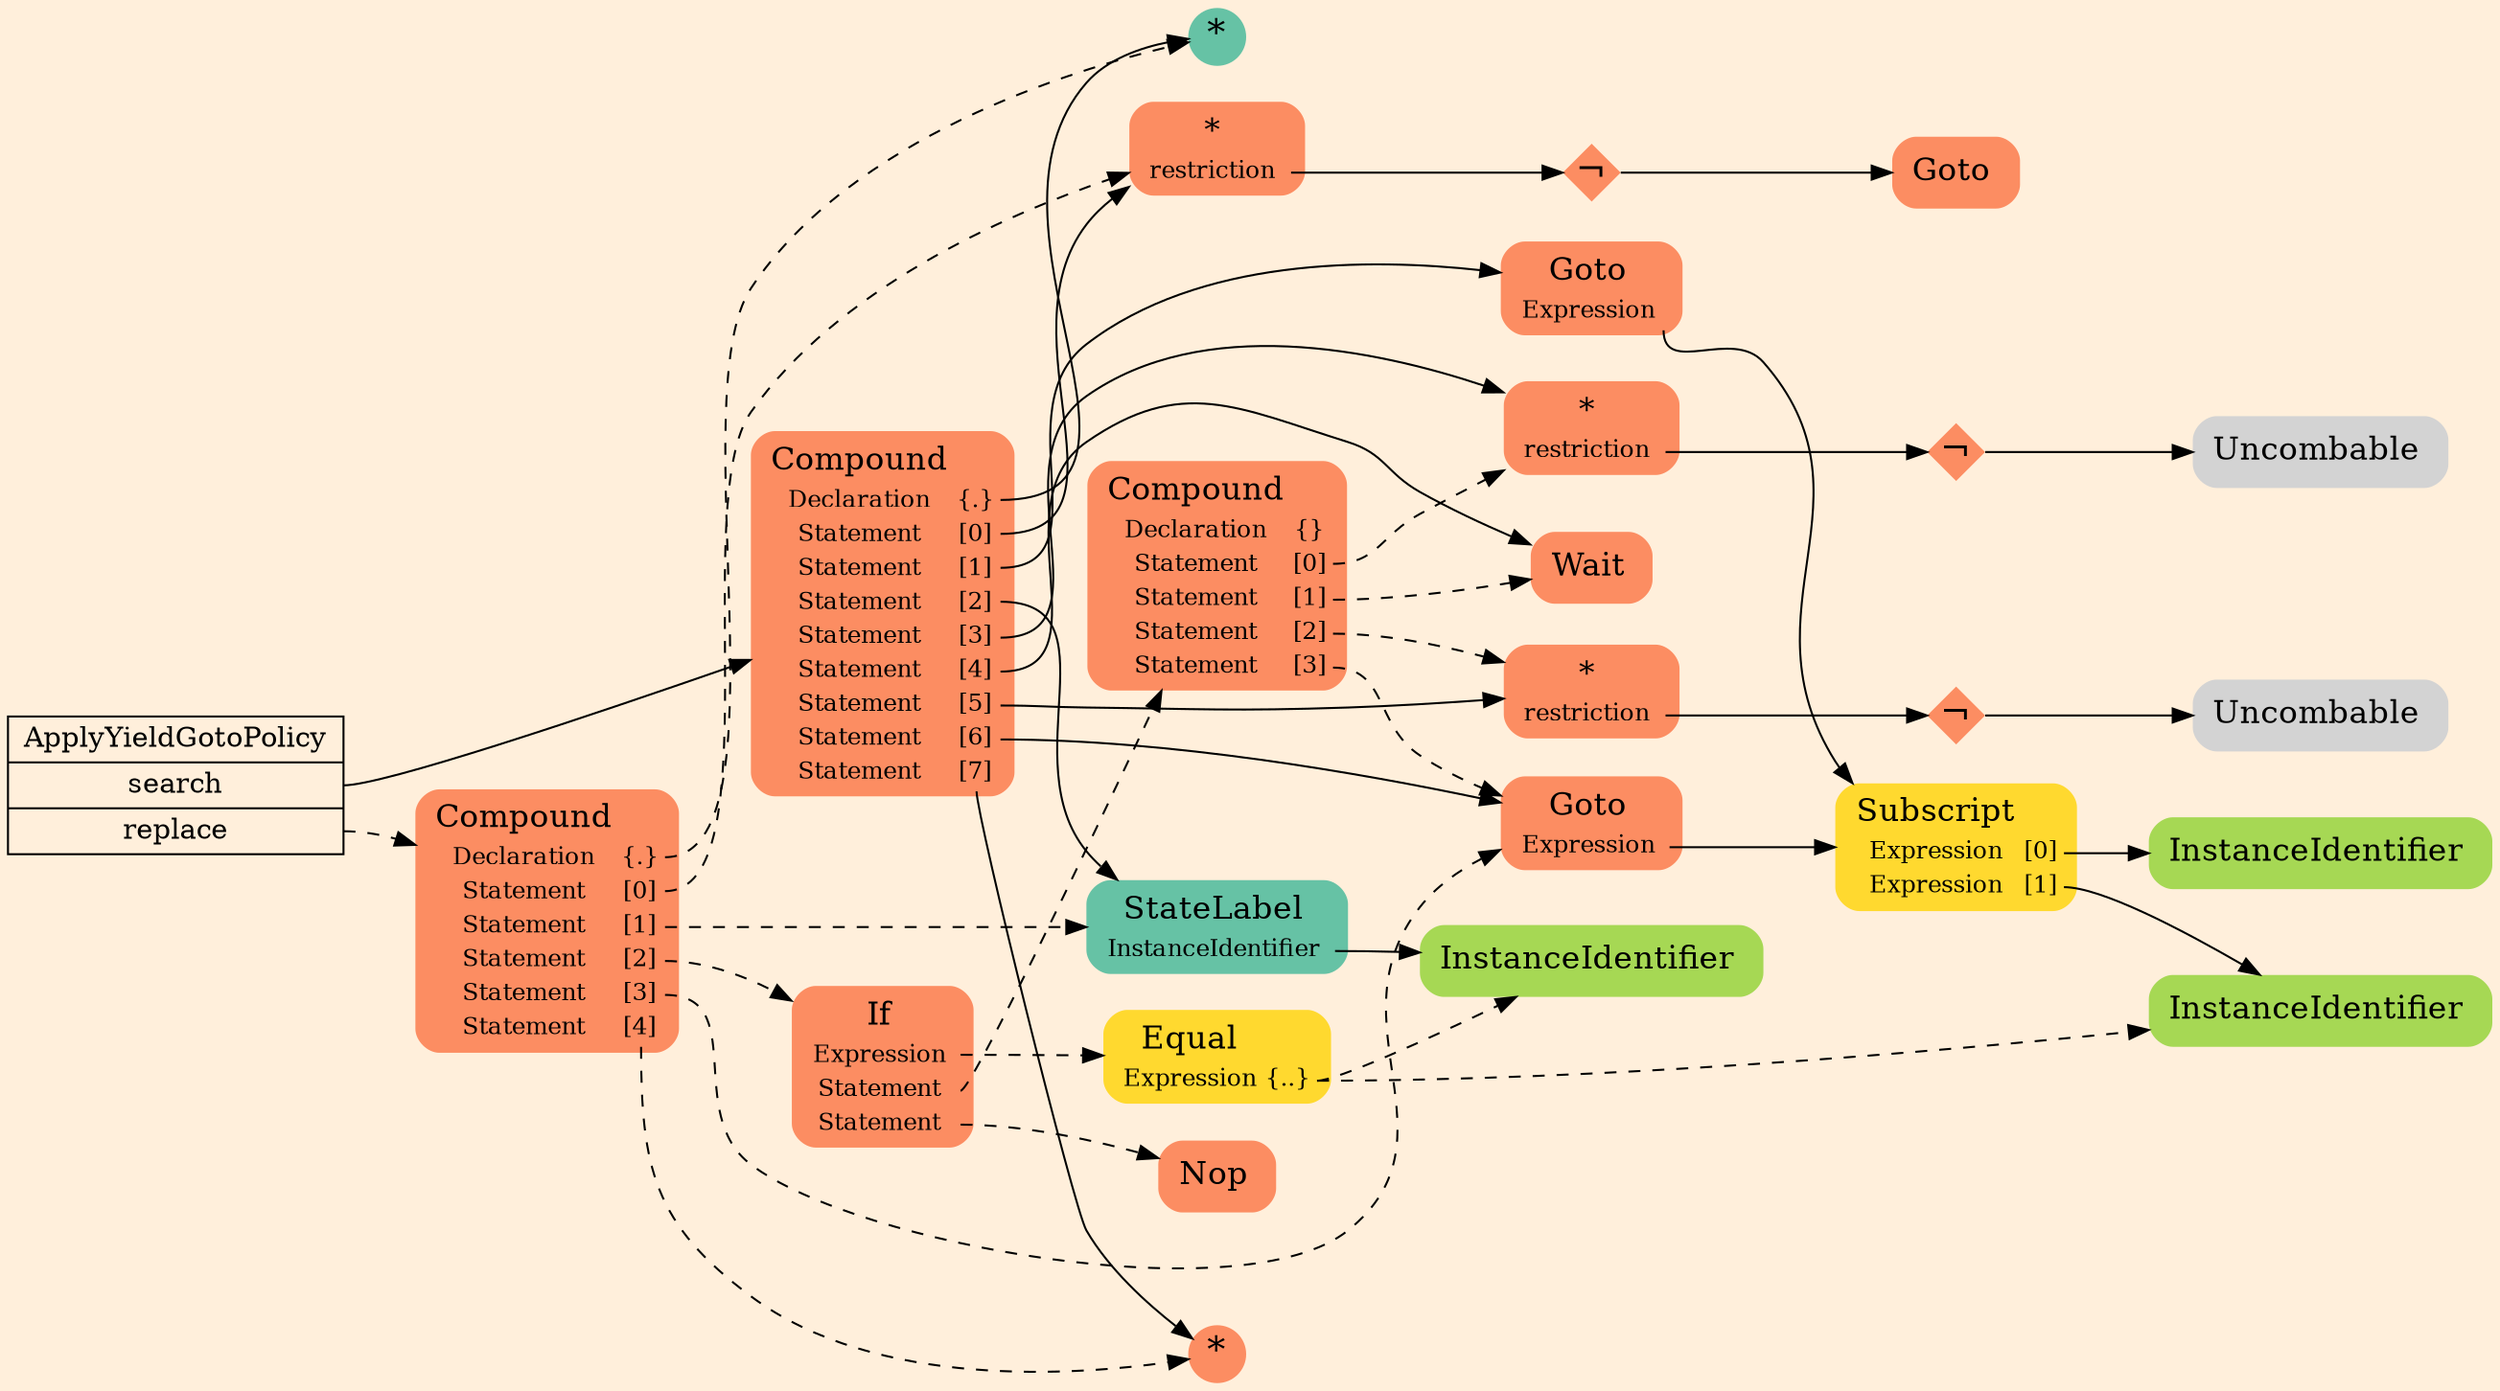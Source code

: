 digraph Inferno {
graph [
    rankdir = "LR"
    bgcolor = antiquewhite1
    color = black
    fontcolor = black
];
node [
];
// -------------------- transformation figure --------------------
"CR#P71-0" [
    shape = "record"
    fillcolor = antiquewhite1
    label = "<fixed> ApplyYieldGotoPolicy | <port0> search | <port1> replace"
    style = "filled"
    fontsize = "14"
    color = black
    fontcolor = black
];

"#B-2-1262" [
    shape = "plaintext"
    fillcolor = "/set28/2"
    label = <<TABLE BORDER="0" CELLBORDER="0" CELLSPACING="0">
     <TR><TD><FONT POINT-SIZE="16.0">Compound</FONT></TD><TD></TD></TR>
     <TR><TD>Declaration</TD><TD PORT="port0">{.}</TD></TR>
     <TR><TD>Statement</TD><TD PORT="port1">[0]</TD></TR>
     <TR><TD>Statement</TD><TD PORT="port2">[1]</TD></TR>
     <TR><TD>Statement</TD><TD PORT="port3">[2]</TD></TR>
     <TR><TD>Statement</TD><TD PORT="port4">[3]</TD></TR>
     <TR><TD>Statement</TD><TD PORT="port5">[4]</TD></TR>
     <TR><TD>Statement</TD><TD PORT="port6">[5]</TD></TR>
     <TR><TD>Statement</TD><TD PORT="port7">[6]</TD></TR>
     <TR><TD>Statement</TD><TD PORT="port8">[7]</TD></TR>
    </TABLE>>
    style = "rounded,filled"
    fontsize = "12"
];

"#B-2-1265" [
    shape = "circle"
    fillcolor = "/set28/1"
    label = <*>
    style = "filled"
    fontsize = "18"
    penwidth = 0.0
    fixedsize = true
    width = 0.4
    height = 0.4
];

"#B-2-1266" [
    shape = "plaintext"
    fillcolor = "/set28/2"
    label = <<TABLE BORDER="0" CELLBORDER="0" CELLSPACING="0">
     <TR><TD><FONT POINT-SIZE="16.0">*</FONT></TD><TD></TD></TR>
     <TR><TD>restriction</TD><TD PORT="port0"></TD></TR>
    </TABLE>>
    style = "rounded,filled"
    fontsize = "12"
];

"#B-2-1278" [
    shape = "diamond"
    fillcolor = "/set28/2"
    label = <¬>
    style = "filled"
    fontsize = "18"
    penwidth = 0.0
    fixedsize = true
    width = 0.4
    height = 0.4
];

"#B-2-1272" [
    shape = "plaintext"
    fillcolor = "/set28/2"
    label = <<TABLE BORDER="0" CELLBORDER="0" CELLSPACING="0">
     <TR><TD><FONT POINT-SIZE="16.0">Goto</FONT></TD><TD></TD></TR>
    </TABLE>>
    style = "rounded,filled"
    fontsize = "12"
];

"#B-2-1270" [
    shape = "plaintext"
    fillcolor = "/set28/2"
    label = <<TABLE BORDER="0" CELLBORDER="0" CELLSPACING="0">
     <TR><TD><FONT POINT-SIZE="16.0">Goto</FONT></TD><TD></TD></TR>
     <TR><TD>Expression</TD><TD PORT="port0"></TD></TR>
    </TABLE>>
    style = "rounded,filled"
    fontsize = "12"
];

"#B-2-1273" [
    shape = "plaintext"
    fillcolor = "/set28/6"
    label = <<TABLE BORDER="0" CELLBORDER="0" CELLSPACING="0">
     <TR><TD><FONT POINT-SIZE="16.0">Subscript</FONT></TD><TD></TD></TR>
     <TR><TD>Expression</TD><TD PORT="port0">[0]</TD></TR>
     <TR><TD>Expression</TD><TD PORT="port1">[1]</TD></TR>
    </TABLE>>
    style = "rounded,filled"
    fontsize = "12"
];

"#B-2-1274" [
    shape = "plaintext"
    fillcolor = "/set28/5"
    label = <<TABLE BORDER="0" CELLBORDER="0" CELLSPACING="0">
     <TR><TD><FONT POINT-SIZE="16.0">InstanceIdentifier</FONT></TD><TD></TD></TR>
    </TABLE>>
    style = "rounded,filled"
    fontsize = "12"
];

"#B-2-1275" [
    shape = "plaintext"
    fillcolor = "/set28/5"
    label = <<TABLE BORDER="0" CELLBORDER="0" CELLSPACING="0">
     <TR><TD><FONT POINT-SIZE="16.0">InstanceIdentifier</FONT></TD><TD></TD></TR>
    </TABLE>>
    style = "rounded,filled"
    fontsize = "12"
];

"#B-2-1277" [
    shape = "plaintext"
    fillcolor = "/set28/1"
    label = <<TABLE BORDER="0" CELLBORDER="0" CELLSPACING="0">
     <TR><TD><FONT POINT-SIZE="16.0">StateLabel</FONT></TD><TD></TD></TR>
     <TR><TD>InstanceIdentifier</TD><TD PORT="port0"></TD></TR>
    </TABLE>>
    style = "rounded,filled"
    fontsize = "12"
];

"#B-2-1276" [
    shape = "plaintext"
    fillcolor = "/set28/5"
    label = <<TABLE BORDER="0" CELLBORDER="0" CELLSPACING="0">
     <TR><TD><FONT POINT-SIZE="16.0">InstanceIdentifier</FONT></TD><TD></TD></TR>
    </TABLE>>
    style = "rounded,filled"
    fontsize = "12"
];

"#B-2-1267" [
    shape = "plaintext"
    fillcolor = "/set28/2"
    label = <<TABLE BORDER="0" CELLBORDER="0" CELLSPACING="0">
     <TR><TD><FONT POINT-SIZE="16.0">*</FONT></TD><TD></TD></TR>
     <TR><TD>restriction</TD><TD PORT="port0"></TD></TR>
    </TABLE>>
    style = "rounded,filled"
    fontsize = "12"
];

"#B-2-1279" [
    shape = "diamond"
    fillcolor = "/set28/2"
    label = <¬>
    style = "filled"
    fontsize = "18"
    penwidth = 0.0
    fixedsize = true
    width = 0.4
    height = 0.4
];

"#B-2-1284" [
    shape = "plaintext"
    label = <<TABLE BORDER="0" CELLBORDER="0" CELLSPACING="0">
     <TR><TD><FONT POINT-SIZE="16.0">Uncombable</FONT></TD><TD></TD></TR>
    </TABLE>>
    style = "rounded,filled"
    fontsize = "12"
];

"#B-2-1283" [
    shape = "plaintext"
    fillcolor = "/set28/2"
    label = <<TABLE BORDER="0" CELLBORDER="0" CELLSPACING="0">
     <TR><TD><FONT POINT-SIZE="16.0">Wait</FONT></TD><TD></TD></TR>
    </TABLE>>
    style = "rounded,filled"
    fontsize = "12"
];

"#B-2-1268" [
    shape = "plaintext"
    fillcolor = "/set28/2"
    label = <<TABLE BORDER="0" CELLBORDER="0" CELLSPACING="0">
     <TR><TD><FONT POINT-SIZE="16.0">*</FONT></TD><TD></TD></TR>
     <TR><TD>restriction</TD><TD PORT="port0"></TD></TR>
    </TABLE>>
    style = "rounded,filled"
    fontsize = "12"
];

"#B-2-1280" [
    shape = "diamond"
    fillcolor = "/set28/2"
    label = <¬>
    style = "filled"
    fontsize = "18"
    penwidth = 0.0
    fixedsize = true
    width = 0.4
    height = 0.4
];

"#B-2-1285" [
    shape = "plaintext"
    label = <<TABLE BORDER="0" CELLBORDER="0" CELLSPACING="0">
     <TR><TD><FONT POINT-SIZE="16.0">Uncombable</FONT></TD><TD></TD></TR>
    </TABLE>>
    style = "rounded,filled"
    fontsize = "12"
];

"#B-2-1271" [
    shape = "plaintext"
    fillcolor = "/set28/2"
    label = <<TABLE BORDER="0" CELLBORDER="0" CELLSPACING="0">
     <TR><TD><FONT POINT-SIZE="16.0">Goto</FONT></TD><TD></TD></TR>
     <TR><TD>Expression</TD><TD PORT="port0"></TD></TR>
    </TABLE>>
    style = "rounded,filled"
    fontsize = "12"
];

"#B-2-1269" [
    shape = "circle"
    fillcolor = "/set28/2"
    label = <*>
    style = "filled"
    fontsize = "18"
    penwidth = 0.0
    fixedsize = true
    width = 0.4
    height = 0.4
];

"#B-2-1263" [
    shape = "plaintext"
    fillcolor = "/set28/2"
    label = <<TABLE BORDER="0" CELLBORDER="0" CELLSPACING="0">
     <TR><TD><FONT POINT-SIZE="16.0">Compound</FONT></TD><TD></TD></TR>
     <TR><TD>Declaration</TD><TD PORT="port0">{.}</TD></TR>
     <TR><TD>Statement</TD><TD PORT="port1">[0]</TD></TR>
     <TR><TD>Statement</TD><TD PORT="port2">[1]</TD></TR>
     <TR><TD>Statement</TD><TD PORT="port3">[2]</TD></TR>
     <TR><TD>Statement</TD><TD PORT="port4">[3]</TD></TR>
     <TR><TD>Statement</TD><TD PORT="port5">[4]</TD></TR>
    </TABLE>>
    style = "rounded,filled"
    fontsize = "12"
];

"#B-2-1281" [
    shape = "plaintext"
    fillcolor = "/set28/2"
    label = <<TABLE BORDER="0" CELLBORDER="0" CELLSPACING="0">
     <TR><TD><FONT POINT-SIZE="16.0">If</FONT></TD><TD></TD></TR>
     <TR><TD>Expression</TD><TD PORT="port0"></TD></TR>
     <TR><TD>Statement</TD><TD PORT="port1"></TD></TR>
     <TR><TD>Statement</TD><TD PORT="port2"></TD></TR>
    </TABLE>>
    style = "rounded,filled"
    fontsize = "12"
];

"#B-2-1282" [
    shape = "plaintext"
    fillcolor = "/set28/6"
    label = <<TABLE BORDER="0" CELLBORDER="0" CELLSPACING="0">
     <TR><TD><FONT POINT-SIZE="16.0">Equal</FONT></TD><TD></TD></TR>
     <TR><TD>Expression</TD><TD PORT="port0">{..}</TD></TR>
    </TABLE>>
    style = "rounded,filled"
    fontsize = "12"
];

"#B-2-1264" [
    shape = "plaintext"
    fillcolor = "/set28/2"
    label = <<TABLE BORDER="0" CELLBORDER="0" CELLSPACING="0">
     <TR><TD><FONT POINT-SIZE="16.0">Compound</FONT></TD><TD></TD></TR>
     <TR><TD>Declaration</TD><TD PORT="port0">{}</TD></TR>
     <TR><TD>Statement</TD><TD PORT="port1">[0]</TD></TR>
     <TR><TD>Statement</TD><TD PORT="port2">[1]</TD></TR>
     <TR><TD>Statement</TD><TD PORT="port3">[2]</TD></TR>
     <TR><TD>Statement</TD><TD PORT="port4">[3]</TD></TR>
    </TABLE>>
    style = "rounded,filled"
    fontsize = "12"
];

"#B-2-1286" [
    shape = "plaintext"
    fillcolor = "/set28/2"
    label = <<TABLE BORDER="0" CELLBORDER="0" CELLSPACING="0">
     <TR><TD><FONT POINT-SIZE="16.0">Nop</FONT></TD><TD></TD></TR>
    </TABLE>>
    style = "rounded,filled"
    fontsize = "12"
];



// -------------------- links --------------------
// links for block CR#P71-0
"CR#P71-0":port0 -> "#B-2-1262" [
    style="solid"
    color = black
    fontcolor = black
];

"CR#P71-0":port1 -> "#B-2-1263" [
    style="dashed"
    color = black
    fontcolor = black
];

// links for block #B-2-1262
"#B-2-1262":port0 -> "#B-2-1265" [
    style="solid"
    color = black
    fontcolor = black
];

"#B-2-1262":port1 -> "#B-2-1266" [
    style="solid"
    color = black
    fontcolor = black
];

"#B-2-1262":port2 -> "#B-2-1270" [
    style="solid"
    color = black
    fontcolor = black
];

"#B-2-1262":port3 -> "#B-2-1277" [
    style="solid"
    color = black
    fontcolor = black
];

"#B-2-1262":port4 -> "#B-2-1267" [
    style="solid"
    color = black
    fontcolor = black
];

"#B-2-1262":port5 -> "#B-2-1283" [
    style="solid"
    color = black
    fontcolor = black
];

"#B-2-1262":port6 -> "#B-2-1268" [
    style="solid"
    color = black
    fontcolor = black
];

"#B-2-1262":port7 -> "#B-2-1271" [
    style="solid"
    color = black
    fontcolor = black
];

"#B-2-1262":port8 -> "#B-2-1269" [
    style="solid"
    color = black
    fontcolor = black
];

// links for block #B-2-1265
// links for block #B-2-1266
"#B-2-1266":port0 -> "#B-2-1278" [
    style="solid"
    color = black
    fontcolor = black
];

// links for block #B-2-1278
"#B-2-1278" -> "#B-2-1272" [
    style="solid"
    color = black
    fontcolor = black
];

// links for block #B-2-1272
// links for block #B-2-1270
"#B-2-1270":port0 -> "#B-2-1273" [
    style="solid"
    color = black
    fontcolor = black
];

// links for block #B-2-1273
"#B-2-1273":port0 -> "#B-2-1274" [
    style="solid"
    color = black
    fontcolor = black
];

"#B-2-1273":port1 -> "#B-2-1275" [
    style="solid"
    color = black
    fontcolor = black
];

// links for block #B-2-1274
// links for block #B-2-1275
// links for block #B-2-1277
"#B-2-1277":port0 -> "#B-2-1276" [
    style="solid"
    color = black
    fontcolor = black
];

// links for block #B-2-1276
// links for block #B-2-1267
"#B-2-1267":port0 -> "#B-2-1279" [
    style="solid"
    color = black
    fontcolor = black
];

// links for block #B-2-1279
"#B-2-1279" -> "#B-2-1284" [
    style="solid"
    color = black
    fontcolor = black
];

// links for block #B-2-1284
// links for block #B-2-1283
// links for block #B-2-1268
"#B-2-1268":port0 -> "#B-2-1280" [
    style="solid"
    color = black
    fontcolor = black
];

// links for block #B-2-1280
"#B-2-1280" -> "#B-2-1285" [
    style="solid"
    color = black
    fontcolor = black
];

// links for block #B-2-1285
// links for block #B-2-1271
"#B-2-1271":port0 -> "#B-2-1273" [
    style="solid"
    color = black
    fontcolor = black
];

// links for block #B-2-1269
// links for block #B-2-1263
"#B-2-1263":port0 -> "#B-2-1265" [
    style="dashed"
    color = black
    fontcolor = black
];

"#B-2-1263":port1 -> "#B-2-1266" [
    style="dashed"
    color = black
    fontcolor = black
];

"#B-2-1263":port2 -> "#B-2-1277" [
    style="dashed"
    color = black
    fontcolor = black
];

"#B-2-1263":port3 -> "#B-2-1281" [
    style="dashed"
    color = black
    fontcolor = black
];

"#B-2-1263":port4 -> "#B-2-1271" [
    style="dashed"
    color = black
    fontcolor = black
];

"#B-2-1263":port5 -> "#B-2-1269" [
    style="dashed"
    color = black
    fontcolor = black
];

// links for block #B-2-1281
"#B-2-1281":port0 -> "#B-2-1282" [
    style="dashed"
    color = black
    fontcolor = black
];

"#B-2-1281":port1 -> "#B-2-1264" [
    style="dashed"
    color = black
    fontcolor = black
];

"#B-2-1281":port2 -> "#B-2-1286" [
    style="dashed"
    color = black
    fontcolor = black
];

// links for block #B-2-1282
"#B-2-1282":port0 -> "#B-2-1275" [
    style="dashed"
    color = black
    fontcolor = black
];

"#B-2-1282":port0 -> "#B-2-1276" [
    style="dashed"
    color = black
    fontcolor = black
];

// links for block #B-2-1264
"#B-2-1264":port1 -> "#B-2-1267" [
    style="dashed"
    color = black
    fontcolor = black
];

"#B-2-1264":port2 -> "#B-2-1283" [
    style="dashed"
    color = black
    fontcolor = black
];

"#B-2-1264":port3 -> "#B-2-1268" [
    style="dashed"
    color = black
    fontcolor = black
];

"#B-2-1264":port4 -> "#B-2-1271" [
    style="dashed"
    color = black
    fontcolor = black
];

// links for block #B-2-1286
}
